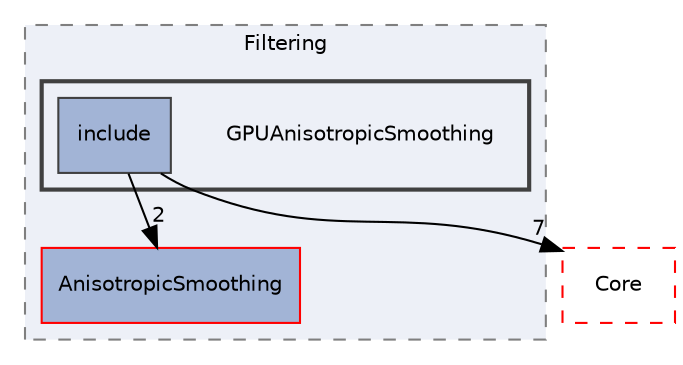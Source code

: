 digraph "GPUAnisotropicSmoothing"
{
 // LATEX_PDF_SIZE
  edge [fontname="Helvetica",fontsize="10",labelfontname="Helvetica",labelfontsize="10"];
  node [fontname="Helvetica",fontsize="10",shape=record];
  compound=true
  subgraph clusterdir_6724b11ef9ad676a0a0c31463bff1d93 {
    graph [ bgcolor="#edf0f7", pencolor="grey50", style="filled,dashed,", label="Filtering", fontname="Helvetica", fontsize="10", URL="dir_6724b11ef9ad676a0a0c31463bff1d93.html"]
  dir_af58e6114253ac7fa21c5f6f4e65af96 [shape=box, label="AnisotropicSmoothing", style="filled,", fillcolor="#a2b4d6", color="red", URL="dir_af58e6114253ac7fa21c5f6f4e65af96.html"];
  subgraph clusterdir_c8267ed67f0b5771ad9099e7477e4f96 {
    graph [ bgcolor="#edf0f7", pencolor="grey25", style="filled,bold,", label="", fontname="Helvetica", fontsize="10", URL="dir_c8267ed67f0b5771ad9099e7477e4f96.html"]
    dir_c8267ed67f0b5771ad9099e7477e4f96 [shape=plaintext, label="GPUAnisotropicSmoothing"];
  dir_4cea8b6d9ce32c7c1a1d07c46a42d60d [shape=box, label="include", style="filled,", fillcolor="#a2b4d6", color="grey25", URL="dir_4cea8b6d9ce32c7c1a1d07c46a42d60d.html"];
  }
  }
  dir_cac7f9cecb9aa42a0bd05452dddd8a21 [shape=box, label="Core", style="dashed,", fillcolor="#edf0f7", color="red", URL="dir_cac7f9cecb9aa42a0bd05452dddd8a21.html"];
  dir_4cea8b6d9ce32c7c1a1d07c46a42d60d->dir_af58e6114253ac7fa21c5f6f4e65af96 [headlabel="2", labeldistance=1.5 headhref="dir_000087_000000.html"];
  dir_4cea8b6d9ce32c7c1a1d07c46a42d60d->dir_cac7f9cecb9aa42a0bd05452dddd8a21 [headlabel="7", labeldistance=1.5 headhref="dir_000087_000014.html"];
}
